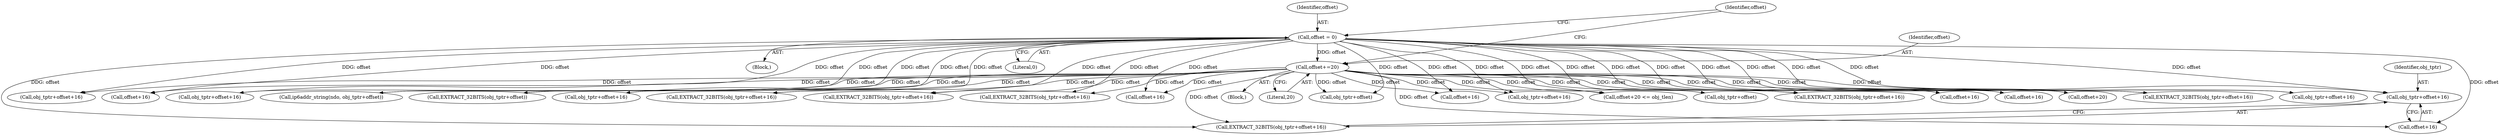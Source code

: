 digraph "0_tcpdump_0b661e0aa61850234b64394585cf577aac570bf4@pointer" {
"1001348" [label="(Call,obj_tptr+offset+16)"];
"1001392" [label="(Call,offset+=20)"];
"1001288" [label="(Call,offset = 0)"];
"1001378" [label="(Call,obj_tptr+offset+16)"];
"1001288" [label="(Call,offset = 0)"];
"1001297" [label="(Block,)"];
"1001306" [label="(Call,obj_tptr+offset)"];
"1001289" [label="(Identifier,offset)"];
"1001293" [label="(Call,offset+20)"];
"1001348" [label="(Call,obj_tptr+offset+16)"];
"1001322" [label="(Call,obj_tptr+offset+16)"];
"1001331" [label="(Call,EXTRACT_32BITS(obj_tptr+offset+16))"];
"1001324" [label="(Call,offset+16)"];
"1001177" [label="(Block,)"];
"1001359" [label="(Call,EXTRACT_32BITS(obj_tptr+offset+16))"];
"1001394" [label="(Literal,20)"];
"1001332" [label="(Call,obj_tptr+offset+16)"];
"1001386" [label="(Call,obj_tptr+offset+16)"];
"1001393" [label="(Identifier,offset)"];
"1001392" [label="(Call,offset+=20)"];
"1001347" [label="(Call,EXTRACT_32BITS(obj_tptr+offset+16))"];
"1001310" [label="(Call,obj_tptr+offset)"];
"1001290" [label="(Literal,0)"];
"1001294" [label="(Identifier,offset)"];
"1001380" [label="(Call,offset+16)"];
"1001377" [label="(Call,EXTRACT_32BITS(obj_tptr+offset+16))"];
"1001362" [label="(Call,offset+16)"];
"1001385" [label="(Call,EXTRACT_32BITS(obj_tptr+offset+16))"];
"1001304" [label="(Call,ip6addr_string(ndo, obj_tptr+offset))"];
"1001309" [label="(Call,EXTRACT_32BITS(obj_tptr+offset))"];
"1001349" [label="(Identifier,obj_tptr)"];
"1001360" [label="(Call,obj_tptr+offset+16)"];
"1001388" [label="(Call,offset+16)"];
"1001334" [label="(Call,offset+16)"];
"1001292" [label="(Call,offset+20 <= obj_tlen)"];
"1001350" [label="(Call,offset+16)"];
"1001321" [label="(Call,EXTRACT_32BITS(obj_tptr+offset+16))"];
"1001348" -> "1001347"  [label="AST: "];
"1001348" -> "1001350"  [label="CFG: "];
"1001349" -> "1001348"  [label="AST: "];
"1001350" -> "1001348"  [label="AST: "];
"1001347" -> "1001348"  [label="CFG: "];
"1001392" -> "1001348"  [label="DDG: offset"];
"1001288" -> "1001348"  [label="DDG: offset"];
"1001392" -> "1001297"  [label="AST: "];
"1001392" -> "1001394"  [label="CFG: "];
"1001393" -> "1001392"  [label="AST: "];
"1001394" -> "1001392"  [label="AST: "];
"1001294" -> "1001392"  [label="CFG: "];
"1001392" -> "1001292"  [label="DDG: offset"];
"1001392" -> "1001293"  [label="DDG: offset"];
"1001392" -> "1001304"  [label="DDG: offset"];
"1001392" -> "1001306"  [label="DDG: offset"];
"1001392" -> "1001309"  [label="DDG: offset"];
"1001392" -> "1001310"  [label="DDG: offset"];
"1001392" -> "1001321"  [label="DDG: offset"];
"1001392" -> "1001322"  [label="DDG: offset"];
"1001392" -> "1001324"  [label="DDG: offset"];
"1001392" -> "1001331"  [label="DDG: offset"];
"1001392" -> "1001332"  [label="DDG: offset"];
"1001392" -> "1001334"  [label="DDG: offset"];
"1001392" -> "1001347"  [label="DDG: offset"];
"1001392" -> "1001350"  [label="DDG: offset"];
"1001392" -> "1001359"  [label="DDG: offset"];
"1001392" -> "1001360"  [label="DDG: offset"];
"1001392" -> "1001362"  [label="DDG: offset"];
"1001392" -> "1001377"  [label="DDG: offset"];
"1001392" -> "1001378"  [label="DDG: offset"];
"1001392" -> "1001380"  [label="DDG: offset"];
"1001392" -> "1001385"  [label="DDG: offset"];
"1001392" -> "1001386"  [label="DDG: offset"];
"1001392" -> "1001388"  [label="DDG: offset"];
"1001288" -> "1001392"  [label="DDG: offset"];
"1001288" -> "1001177"  [label="AST: "];
"1001288" -> "1001290"  [label="CFG: "];
"1001289" -> "1001288"  [label="AST: "];
"1001290" -> "1001288"  [label="AST: "];
"1001294" -> "1001288"  [label="CFG: "];
"1001288" -> "1001292"  [label="DDG: offset"];
"1001288" -> "1001293"  [label="DDG: offset"];
"1001288" -> "1001304"  [label="DDG: offset"];
"1001288" -> "1001306"  [label="DDG: offset"];
"1001288" -> "1001309"  [label="DDG: offset"];
"1001288" -> "1001310"  [label="DDG: offset"];
"1001288" -> "1001321"  [label="DDG: offset"];
"1001288" -> "1001322"  [label="DDG: offset"];
"1001288" -> "1001324"  [label="DDG: offset"];
"1001288" -> "1001331"  [label="DDG: offset"];
"1001288" -> "1001332"  [label="DDG: offset"];
"1001288" -> "1001334"  [label="DDG: offset"];
"1001288" -> "1001347"  [label="DDG: offset"];
"1001288" -> "1001350"  [label="DDG: offset"];
"1001288" -> "1001359"  [label="DDG: offset"];
"1001288" -> "1001360"  [label="DDG: offset"];
"1001288" -> "1001362"  [label="DDG: offset"];
"1001288" -> "1001377"  [label="DDG: offset"];
"1001288" -> "1001378"  [label="DDG: offset"];
"1001288" -> "1001380"  [label="DDG: offset"];
"1001288" -> "1001385"  [label="DDG: offset"];
"1001288" -> "1001386"  [label="DDG: offset"];
"1001288" -> "1001388"  [label="DDG: offset"];
}
